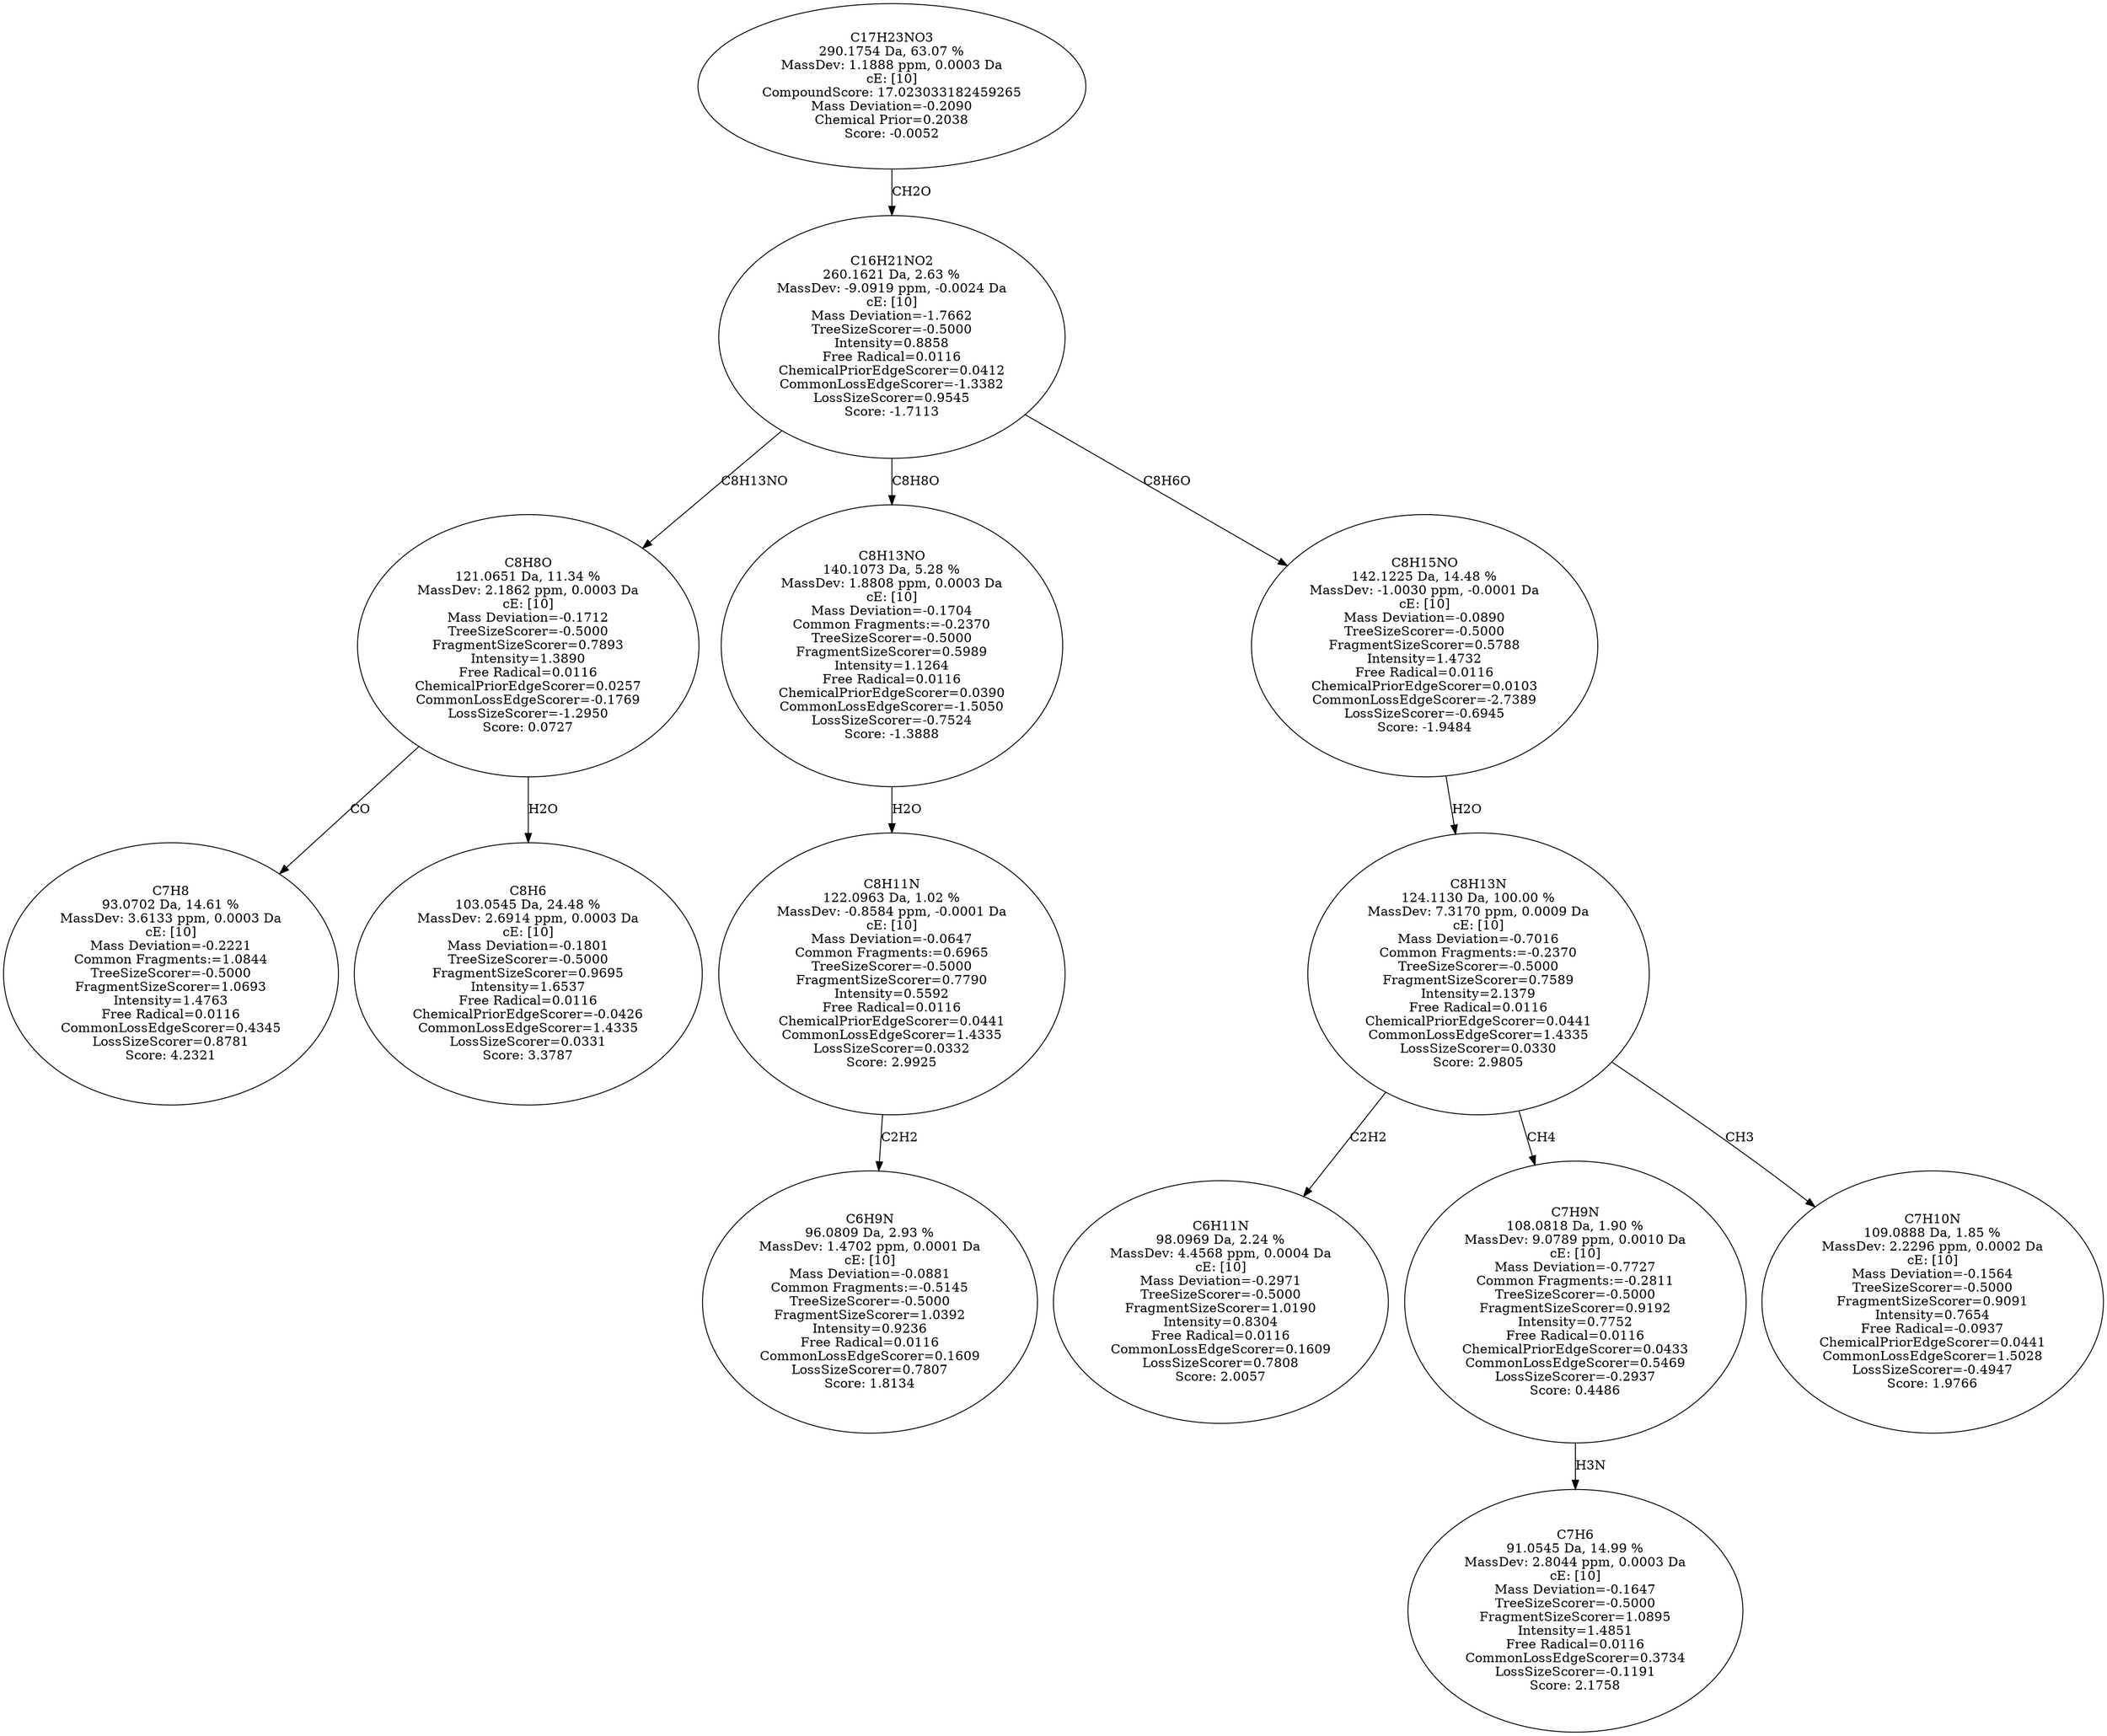 strict digraph {
v1 [label="C7H8\n93.0702 Da, 14.61 %\nMassDev: 3.6133 ppm, 0.0003 Da\ncE: [10]\nMass Deviation=-0.2221\nCommon Fragments:=1.0844\nTreeSizeScorer=-0.5000\nFragmentSizeScorer=1.0693\nIntensity=1.4763\nFree Radical=0.0116\nCommonLossEdgeScorer=0.4345\nLossSizeScorer=0.8781\nScore: 4.2321"];
v2 [label="C8H6\n103.0545 Da, 24.48 %\nMassDev: 2.6914 ppm, 0.0003 Da\ncE: [10]\nMass Deviation=-0.1801\nTreeSizeScorer=-0.5000\nFragmentSizeScorer=0.9695\nIntensity=1.6537\nFree Radical=0.0116\nChemicalPriorEdgeScorer=-0.0426\nCommonLossEdgeScorer=1.4335\nLossSizeScorer=0.0331\nScore: 3.3787"];
v3 [label="C8H8O\n121.0651 Da, 11.34 %\nMassDev: 2.1862 ppm, 0.0003 Da\ncE: [10]\nMass Deviation=-0.1712\nTreeSizeScorer=-0.5000\nFragmentSizeScorer=0.7893\nIntensity=1.3890\nFree Radical=0.0116\nChemicalPriorEdgeScorer=0.0257\nCommonLossEdgeScorer=-0.1769\nLossSizeScorer=-1.2950\nScore: 0.0727"];
v4 [label="C6H9N\n96.0809 Da, 2.93 %\nMassDev: 1.4702 ppm, 0.0001 Da\ncE: [10]\nMass Deviation=-0.0881\nCommon Fragments:=-0.5145\nTreeSizeScorer=-0.5000\nFragmentSizeScorer=1.0392\nIntensity=0.9236\nFree Radical=0.0116\nCommonLossEdgeScorer=0.1609\nLossSizeScorer=0.7807\nScore: 1.8134"];
v5 [label="C8H11N\n122.0963 Da, 1.02 %\nMassDev: -0.8584 ppm, -0.0001 Da\ncE: [10]\nMass Deviation=-0.0647\nCommon Fragments:=0.6965\nTreeSizeScorer=-0.5000\nFragmentSizeScorer=0.7790\nIntensity=0.5592\nFree Radical=0.0116\nChemicalPriorEdgeScorer=0.0441\nCommonLossEdgeScorer=1.4335\nLossSizeScorer=0.0332\nScore: 2.9925"];
v6 [label="C8H13NO\n140.1073 Da, 5.28 %\nMassDev: 1.8808 ppm, 0.0003 Da\ncE: [10]\nMass Deviation=-0.1704\nCommon Fragments:=-0.2370\nTreeSizeScorer=-0.5000\nFragmentSizeScorer=0.5989\nIntensity=1.1264\nFree Radical=0.0116\nChemicalPriorEdgeScorer=0.0390\nCommonLossEdgeScorer=-1.5050\nLossSizeScorer=-0.7524\nScore: -1.3888"];
v7 [label="C6H11N\n98.0969 Da, 2.24 %\nMassDev: 4.4568 ppm, 0.0004 Da\ncE: [10]\nMass Deviation=-0.2971\nTreeSizeScorer=-0.5000\nFragmentSizeScorer=1.0190\nIntensity=0.8304\nFree Radical=0.0116\nCommonLossEdgeScorer=0.1609\nLossSizeScorer=0.7808\nScore: 2.0057"];
v8 [label="C7H6\n91.0545 Da, 14.99 %\nMassDev: 2.8044 ppm, 0.0003 Da\ncE: [10]\nMass Deviation=-0.1647\nTreeSizeScorer=-0.5000\nFragmentSizeScorer=1.0895\nIntensity=1.4851\nFree Radical=0.0116\nCommonLossEdgeScorer=0.3734\nLossSizeScorer=-0.1191\nScore: 2.1758"];
v9 [label="C7H9N\n108.0818 Da, 1.90 %\nMassDev: 9.0789 ppm, 0.0010 Da\ncE: [10]\nMass Deviation=-0.7727\nCommon Fragments:=-0.2811\nTreeSizeScorer=-0.5000\nFragmentSizeScorer=0.9192\nIntensity=0.7752\nFree Radical=0.0116\nChemicalPriorEdgeScorer=0.0433\nCommonLossEdgeScorer=0.5469\nLossSizeScorer=-0.2937\nScore: 0.4486"];
v10 [label="C7H10N\n109.0888 Da, 1.85 %\nMassDev: 2.2296 ppm, 0.0002 Da\ncE: [10]\nMass Deviation=-0.1564\nTreeSizeScorer=-0.5000\nFragmentSizeScorer=0.9091\nIntensity=0.7654\nFree Radical=-0.0937\nChemicalPriorEdgeScorer=0.0441\nCommonLossEdgeScorer=1.5028\nLossSizeScorer=-0.4947\nScore: 1.9766"];
v11 [label="C8H13N\n124.1130 Da, 100.00 %\nMassDev: 7.3170 ppm, 0.0009 Da\ncE: [10]\nMass Deviation=-0.7016\nCommon Fragments:=-0.2370\nTreeSizeScorer=-0.5000\nFragmentSizeScorer=0.7589\nIntensity=2.1379\nFree Radical=0.0116\nChemicalPriorEdgeScorer=0.0441\nCommonLossEdgeScorer=1.4335\nLossSizeScorer=0.0330\nScore: 2.9805"];
v12 [label="C8H15NO\n142.1225 Da, 14.48 %\nMassDev: -1.0030 ppm, -0.0001 Da\ncE: [10]\nMass Deviation=-0.0890\nTreeSizeScorer=-0.5000\nFragmentSizeScorer=0.5788\nIntensity=1.4732\nFree Radical=0.0116\nChemicalPriorEdgeScorer=0.0103\nCommonLossEdgeScorer=-2.7389\nLossSizeScorer=-0.6945\nScore: -1.9484"];
v13 [label="C16H21NO2\n260.1621 Da, 2.63 %\nMassDev: -9.0919 ppm, -0.0024 Da\ncE: [10]\nMass Deviation=-1.7662\nTreeSizeScorer=-0.5000\nIntensity=0.8858\nFree Radical=0.0116\nChemicalPriorEdgeScorer=0.0412\nCommonLossEdgeScorer=-1.3382\nLossSizeScorer=0.9545\nScore: -1.7113"];
v14 [label="C17H23NO3\n290.1754 Da, 63.07 %\nMassDev: 1.1888 ppm, 0.0003 Da\ncE: [10]\nCompoundScore: 17.023033182459265\nMass Deviation=-0.2090\nChemical Prior=0.2038\nScore: -0.0052"];
v3 -> v1 [label="CO"];
v3 -> v2 [label="H2O"];
v13 -> v3 [label="C8H13NO"];
v5 -> v4 [label="C2H2"];
v6 -> v5 [label="H2O"];
v13 -> v6 [label="C8H8O"];
v11 -> v7 [label="C2H2"];
v9 -> v8 [label="H3N"];
v11 -> v9 [label="CH4"];
v11 -> v10 [label="CH3"];
v12 -> v11 [label="H2O"];
v13 -> v12 [label="C8H6O"];
v14 -> v13 [label="CH2O"];
}
